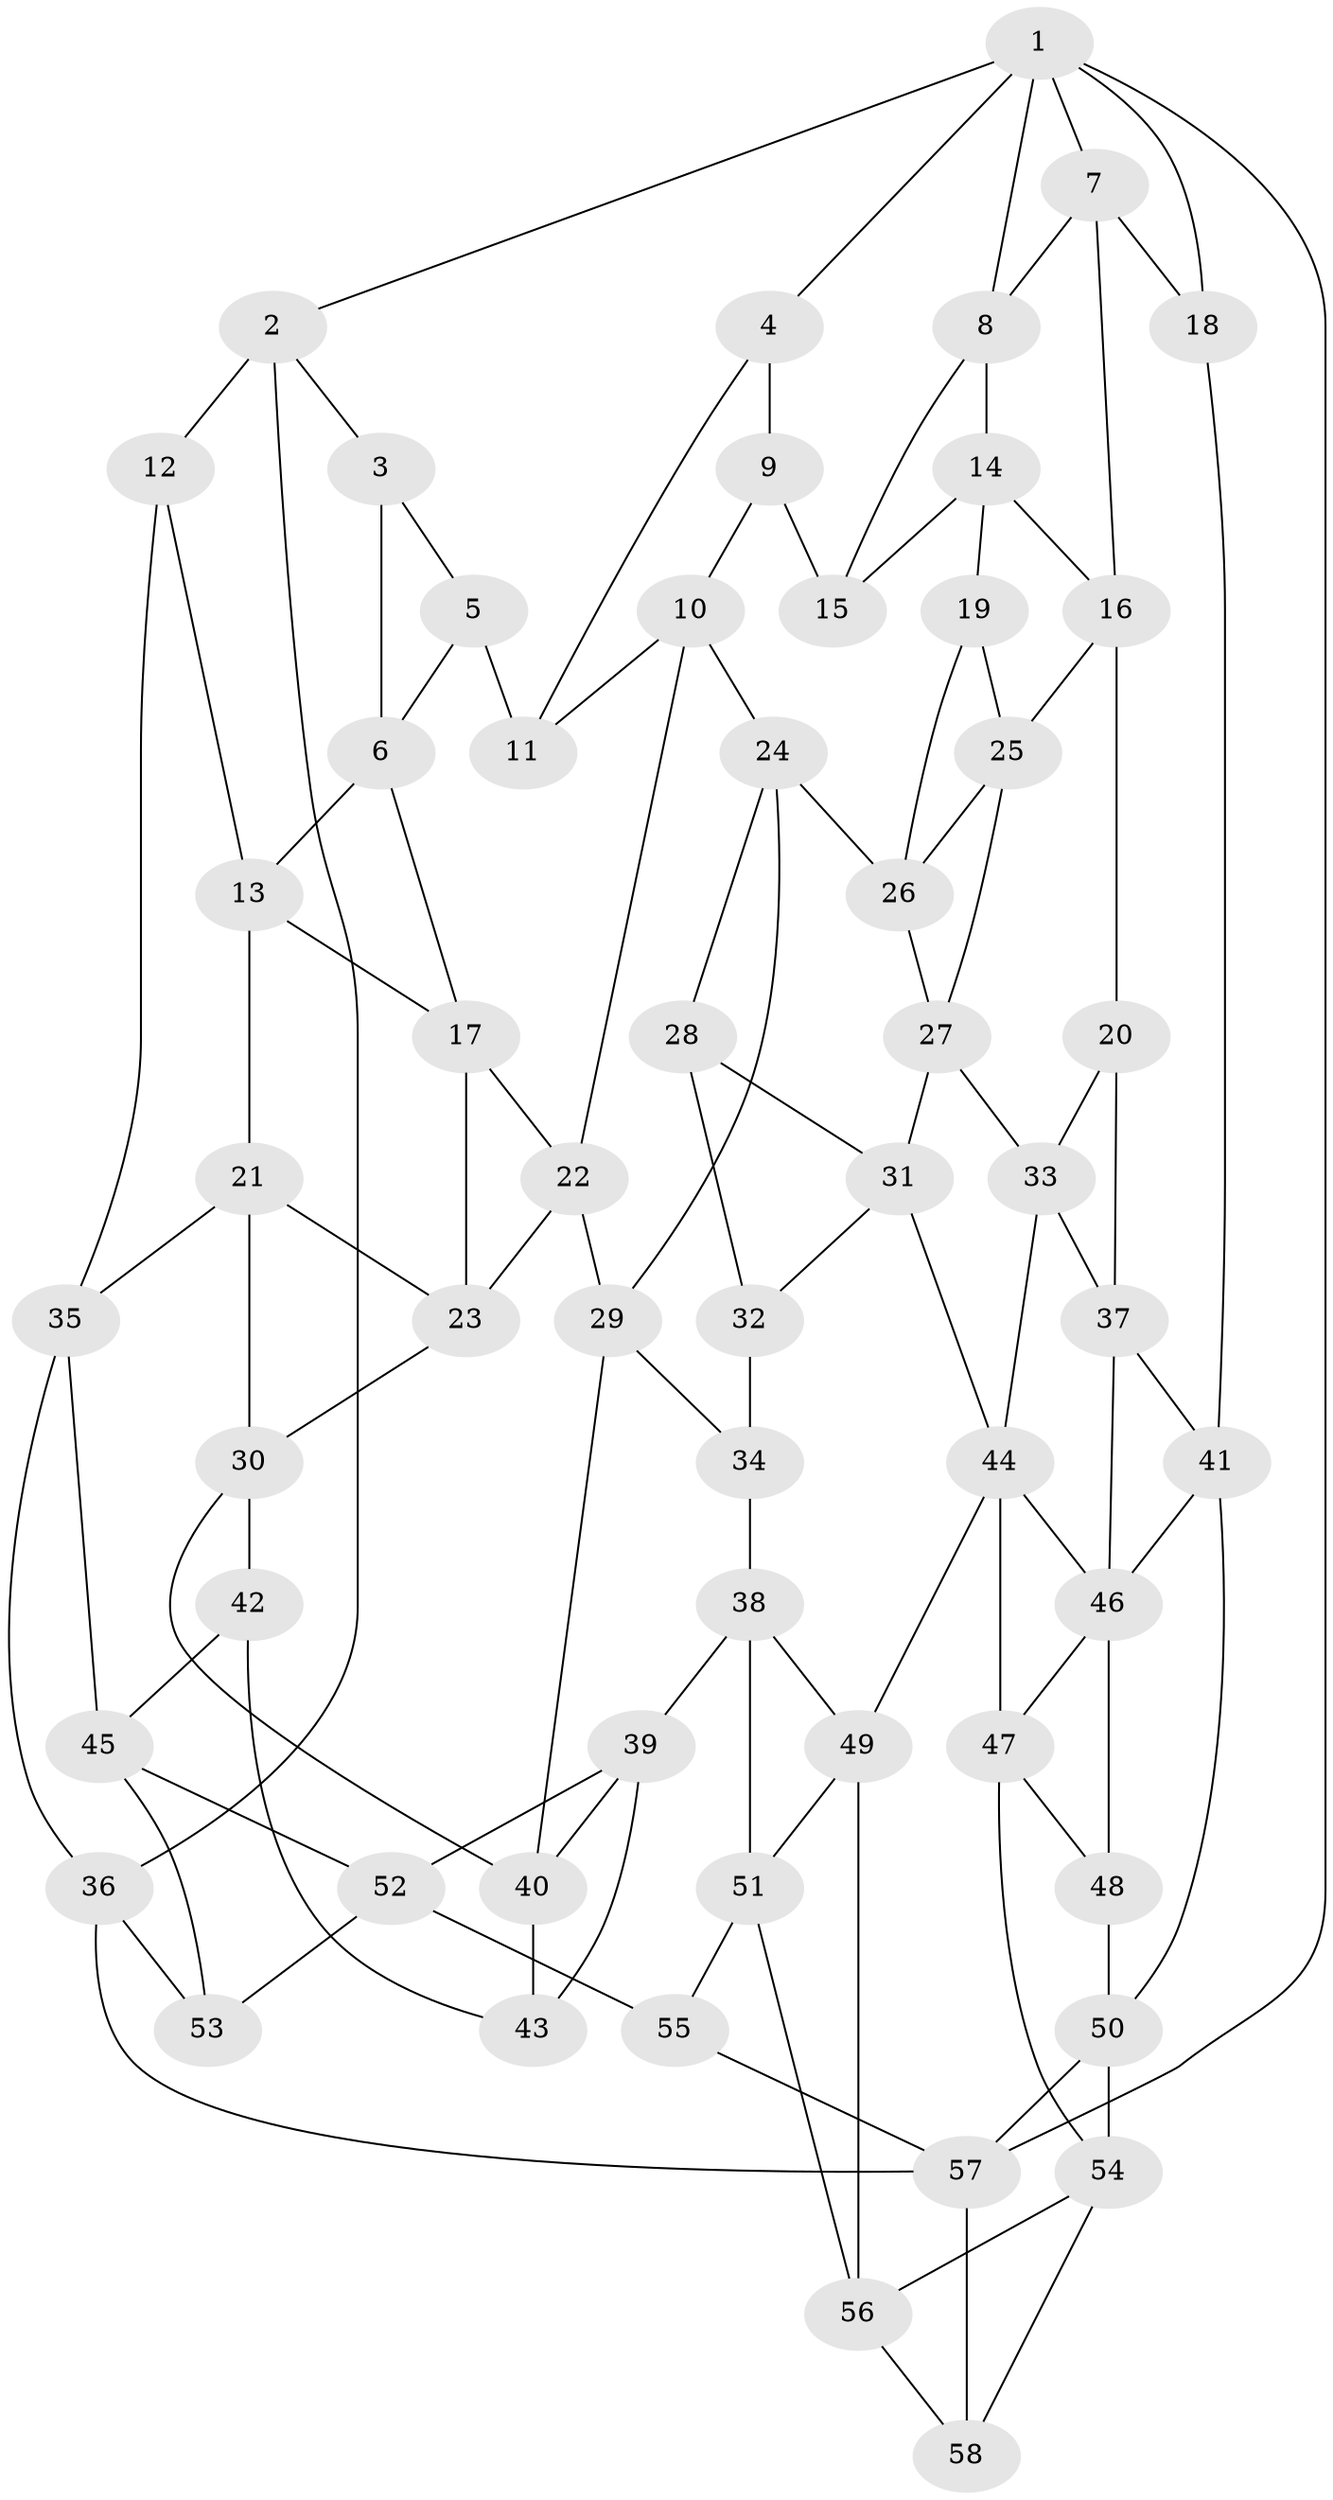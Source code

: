 // original degree distribution, {3: 0.017391304347826087, 4: 0.25217391304347825, 5: 0.5043478260869565, 6: 0.22608695652173913}
// Generated by graph-tools (version 1.1) at 2025/27/03/09/25 03:27:07]
// undirected, 58 vertices, 109 edges
graph export_dot {
graph [start="1"]
  node [color=gray90,style=filled];
  1;
  2;
  3;
  4;
  5;
  6;
  7;
  8;
  9;
  10;
  11;
  12;
  13;
  14;
  15;
  16;
  17;
  18;
  19;
  20;
  21;
  22;
  23;
  24;
  25;
  26;
  27;
  28;
  29;
  30;
  31;
  32;
  33;
  34;
  35;
  36;
  37;
  38;
  39;
  40;
  41;
  42;
  43;
  44;
  45;
  46;
  47;
  48;
  49;
  50;
  51;
  52;
  53;
  54;
  55;
  56;
  57;
  58;
  1 -- 2 [weight=1.0];
  1 -- 4 [weight=1.0];
  1 -- 7 [weight=1.0];
  1 -- 8 [weight=1.0];
  1 -- 18 [weight=1.0];
  1 -- 57 [weight=1.0];
  2 -- 3 [weight=1.0];
  2 -- 12 [weight=2.0];
  2 -- 36 [weight=1.0];
  3 -- 5 [weight=1.0];
  3 -- 6 [weight=1.0];
  4 -- 9 [weight=1.0];
  4 -- 11 [weight=1.0];
  5 -- 6 [weight=1.0];
  5 -- 11 [weight=2.0];
  6 -- 13 [weight=1.0];
  6 -- 17 [weight=1.0];
  7 -- 8 [weight=1.0];
  7 -- 16 [weight=1.0];
  7 -- 18 [weight=1.0];
  8 -- 14 [weight=1.0];
  8 -- 15 [weight=1.0];
  9 -- 10 [weight=1.0];
  9 -- 15 [weight=2.0];
  10 -- 11 [weight=1.0];
  10 -- 22 [weight=1.0];
  10 -- 24 [weight=1.0];
  12 -- 13 [weight=1.0];
  12 -- 35 [weight=1.0];
  13 -- 17 [weight=1.0];
  13 -- 21 [weight=1.0];
  14 -- 15 [weight=1.0];
  14 -- 16 [weight=1.0];
  14 -- 19 [weight=1.0];
  16 -- 20 [weight=1.0];
  16 -- 25 [weight=1.0];
  17 -- 22 [weight=1.0];
  17 -- 23 [weight=1.0];
  18 -- 41 [weight=1.0];
  19 -- 25 [weight=1.0];
  19 -- 26 [weight=1.0];
  20 -- 33 [weight=1.0];
  20 -- 37 [weight=1.0];
  21 -- 23 [weight=1.0];
  21 -- 30 [weight=1.0];
  21 -- 35 [weight=1.0];
  22 -- 23 [weight=1.0];
  22 -- 29 [weight=1.0];
  23 -- 30 [weight=1.0];
  24 -- 26 [weight=1.0];
  24 -- 28 [weight=1.0];
  24 -- 29 [weight=1.0];
  25 -- 26 [weight=1.0];
  25 -- 27 [weight=1.0];
  26 -- 27 [weight=1.0];
  27 -- 31 [weight=1.0];
  27 -- 33 [weight=1.0];
  28 -- 31 [weight=1.0];
  28 -- 32 [weight=1.0];
  29 -- 34 [weight=1.0];
  29 -- 40 [weight=1.0];
  30 -- 40 [weight=1.0];
  30 -- 42 [weight=1.0];
  31 -- 32 [weight=1.0];
  31 -- 44 [weight=1.0];
  32 -- 34 [weight=2.0];
  33 -- 37 [weight=1.0];
  33 -- 44 [weight=1.0];
  34 -- 38 [weight=1.0];
  35 -- 36 [weight=1.0];
  35 -- 45 [weight=1.0];
  36 -- 53 [weight=2.0];
  36 -- 57 [weight=1.0];
  37 -- 41 [weight=1.0];
  37 -- 46 [weight=1.0];
  38 -- 39 [weight=1.0];
  38 -- 49 [weight=1.0];
  38 -- 51 [weight=1.0];
  39 -- 40 [weight=1.0];
  39 -- 43 [weight=1.0];
  39 -- 52 [weight=1.0];
  40 -- 43 [weight=1.0];
  41 -- 46 [weight=1.0];
  41 -- 50 [weight=1.0];
  42 -- 43 [weight=1.0];
  42 -- 45 [weight=2.0];
  44 -- 46 [weight=1.0];
  44 -- 47 [weight=1.0];
  44 -- 49 [weight=1.0];
  45 -- 52 [weight=1.0];
  45 -- 53 [weight=1.0];
  46 -- 47 [weight=1.0];
  46 -- 48 [weight=2.0];
  47 -- 48 [weight=1.0];
  47 -- 54 [weight=1.0];
  48 -- 50 [weight=1.0];
  49 -- 51 [weight=1.0];
  49 -- 56 [weight=1.0];
  50 -- 54 [weight=1.0];
  50 -- 57 [weight=1.0];
  51 -- 55 [weight=1.0];
  51 -- 56 [weight=1.0];
  52 -- 53 [weight=1.0];
  52 -- 55 [weight=1.0];
  54 -- 56 [weight=1.0];
  54 -- 58 [weight=1.0];
  55 -- 57 [weight=1.0];
  56 -- 58 [weight=1.0];
  57 -- 58 [weight=2.0];
}
